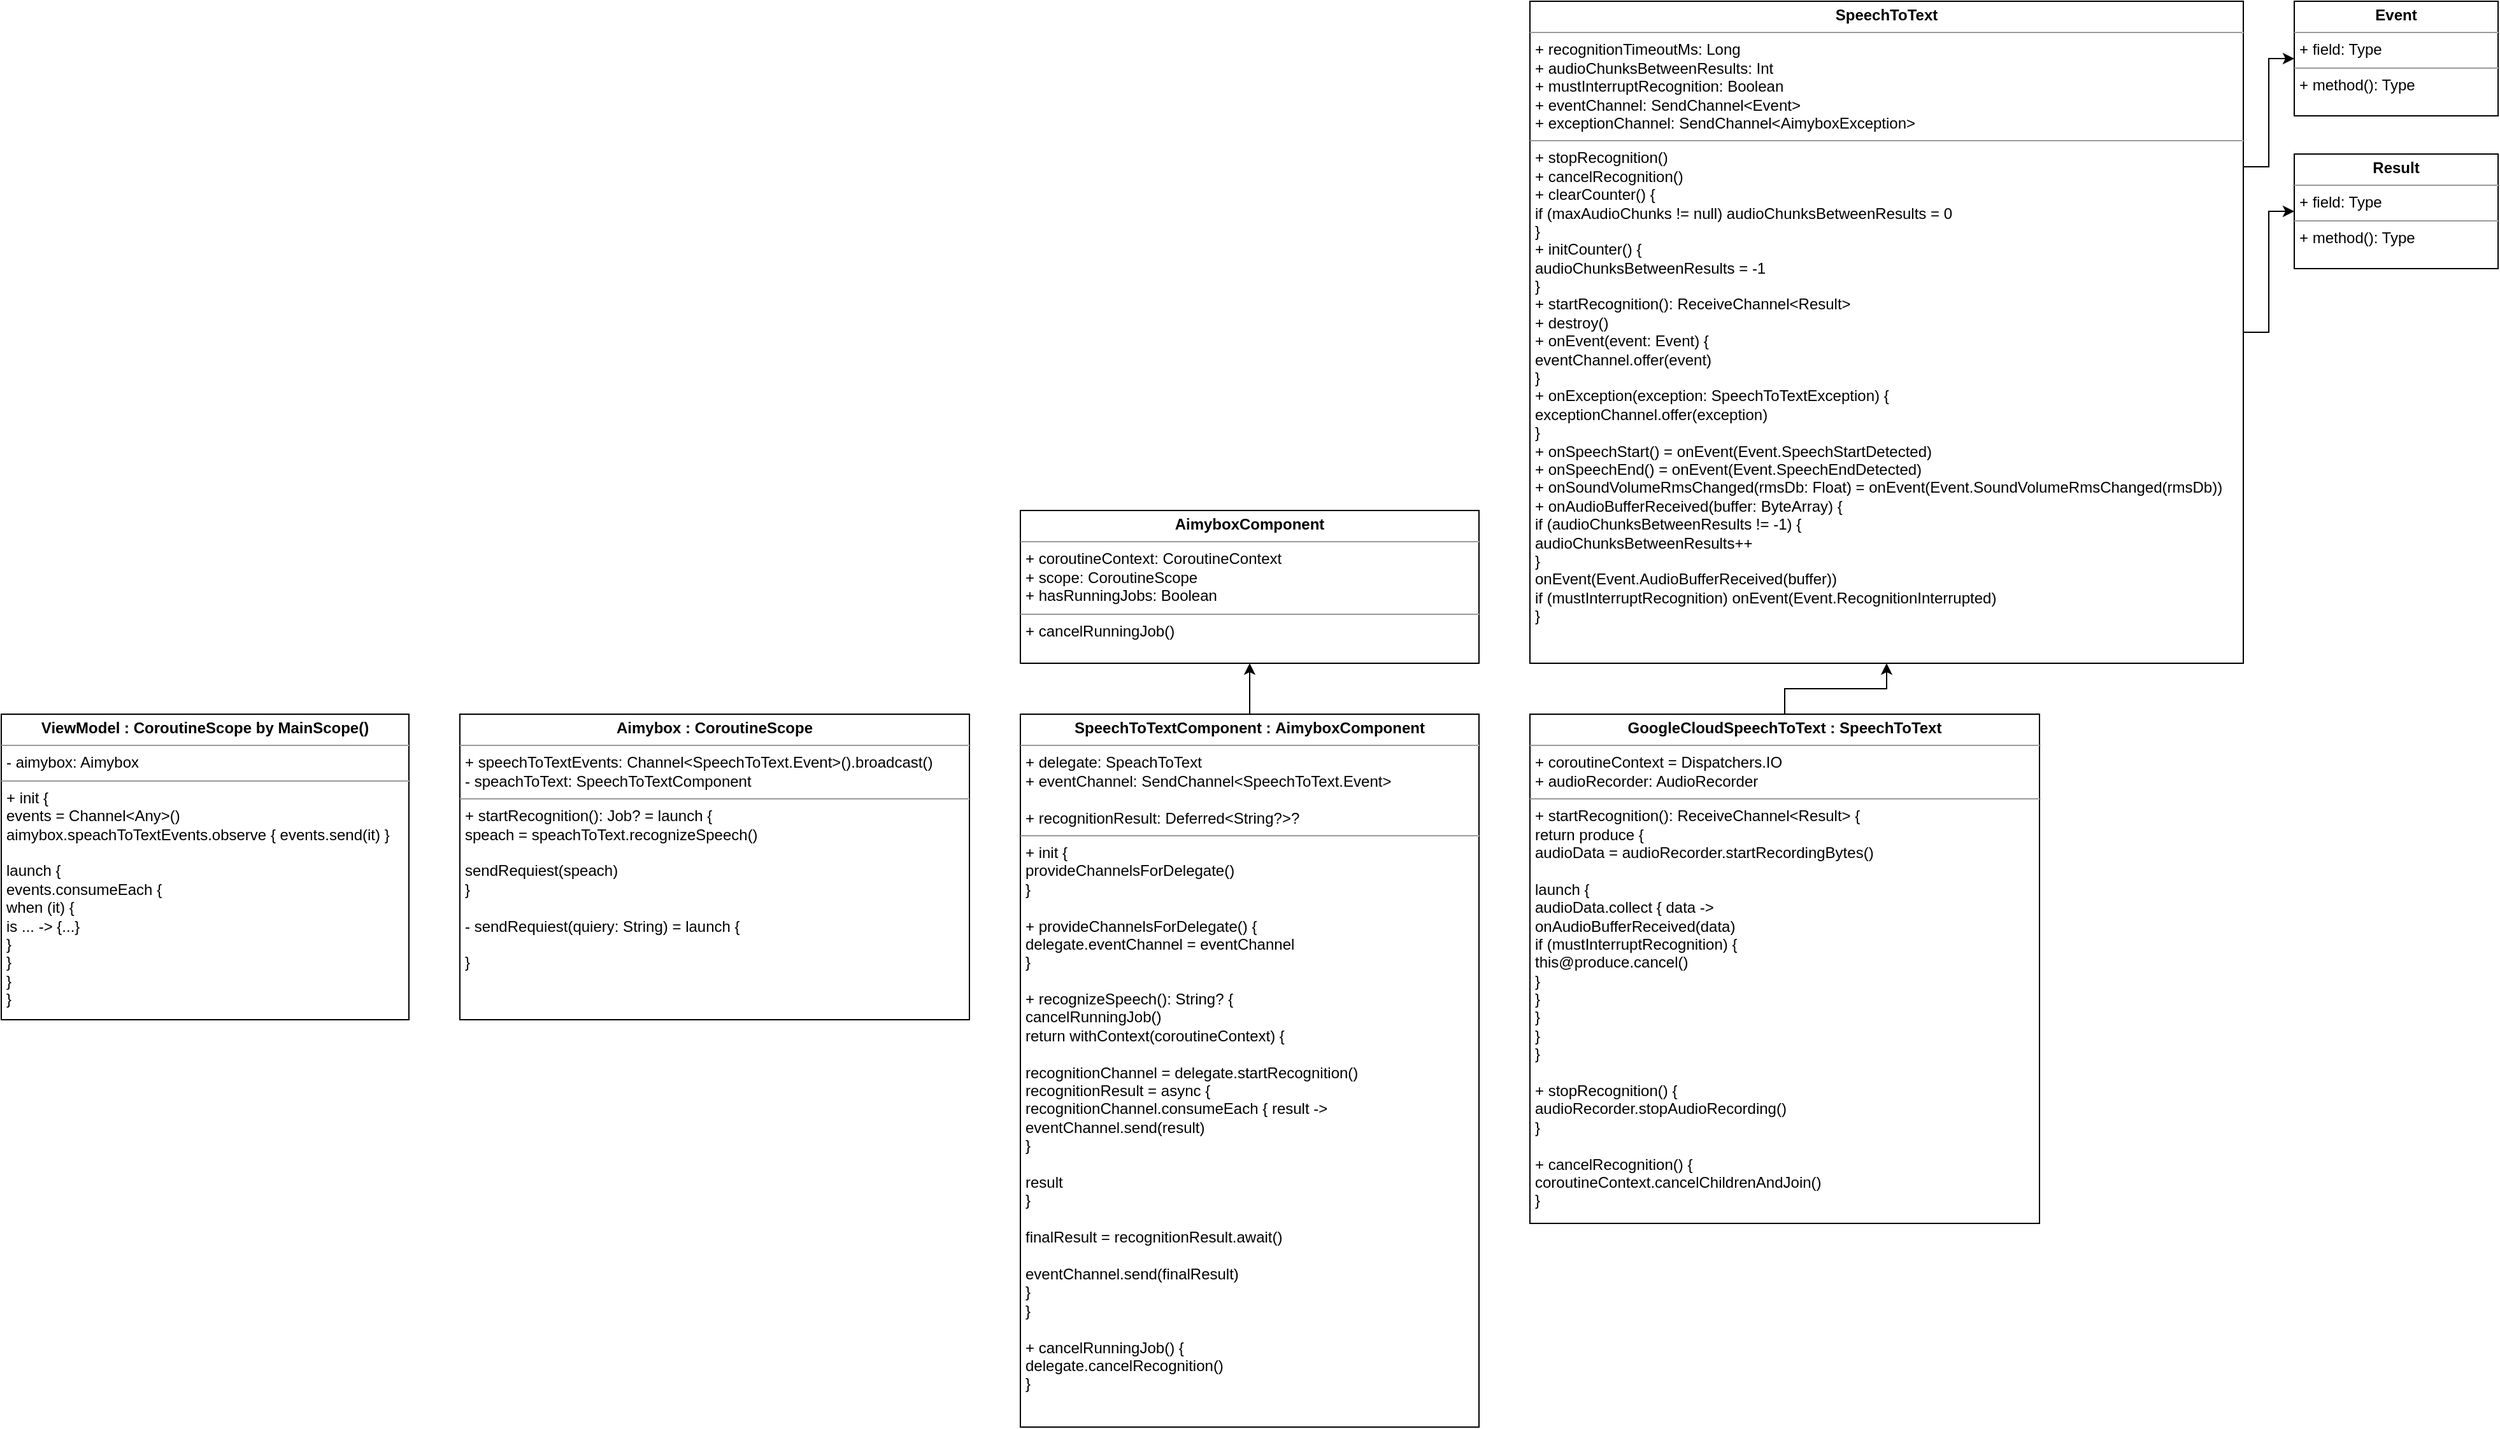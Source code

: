 <mxfile version="20.5.1" type="github">
  <diagram id="F1lN27uhS2r_S0fGPY-L" name="Страница 1">
    <mxGraphModel dx="1183" dy="1977" grid="1" gridSize="10" guides="1" tooltips="1" connect="1" arrows="1" fold="1" page="1" pageScale="1" pageWidth="827" pageHeight="1169" math="0" shadow="0">
      <root>
        <mxCell id="0" />
        <mxCell id="1" parent="0" />
        <mxCell id="0ivPAX2kRAWEqdriSfRk-1" value="&lt;p style=&quot;margin:0px;margin-top:4px;text-align:center;&quot;&gt;&lt;b&gt;ViewModel :&amp;nbsp;&lt;/b&gt;&lt;b style=&quot;background-color: initial;&quot;&gt;CoroutineScope by MainScope()&lt;/b&gt;&lt;/p&gt;&lt;hr size=&quot;1&quot;&gt;&lt;p style=&quot;margin:0px;margin-left:4px;&quot;&gt;-&amp;nbsp;aimybox: Aimybox&lt;/p&gt;&lt;hr size=&quot;1&quot;&gt;&lt;p style=&quot;margin:0px;margin-left:4px;&quot;&gt;+ init {&lt;/p&gt;&lt;p style=&quot;margin:0px;margin-left:4px;&quot;&gt;events = Channel&amp;lt;Any&amp;gt;()&lt;/p&gt;&lt;p style=&quot;margin:0px;margin-left:4px;&quot;&gt;aimybox.speachToTextEvents.observe { events.send(it) }&lt;br&gt;&lt;/p&gt;&lt;p style=&quot;margin:0px;margin-left:4px;&quot;&gt;&lt;br&gt;&lt;/p&gt;&lt;p style=&quot;margin:0px;margin-left:4px;&quot;&gt;launch {&lt;/p&gt;&lt;p style=&quot;margin:0px;margin-left:4px;&quot;&gt;events.consumeEach {&lt;/p&gt;&lt;p style=&quot;margin:0px;margin-left:4px;&quot;&gt;when (it) {&lt;/p&gt;&lt;p style=&quot;margin:0px;margin-left:4px;&quot;&gt;is ... -&amp;gt; {...}&lt;/p&gt;&lt;p style=&quot;margin:0px;margin-left:4px;&quot;&gt;}&lt;/p&gt;&lt;p style=&quot;margin:0px;margin-left:4px;&quot;&gt;}&lt;/p&gt;&lt;p style=&quot;margin:0px;margin-left:4px;&quot;&gt;}&lt;/p&gt;&lt;p style=&quot;margin:0px;margin-left:4px;&quot;&gt;}&lt;/p&gt;" style="verticalAlign=top;align=left;overflow=fill;fontSize=12;fontFamily=Helvetica;html=1;" vertex="1" parent="1">
          <mxGeometry x="160" y="80" width="320" height="240" as="geometry" />
        </mxCell>
        <mxCell id="0ivPAX2kRAWEqdriSfRk-2" value="&lt;p style=&quot;margin:0px;margin-top:4px;text-align:center;&quot;&gt;&lt;b&gt;Aimybox&amp;nbsp;&lt;/b&gt;&lt;b style=&quot;background-color: initial;&quot;&gt;: CoroutineScope&lt;/b&gt;&lt;/p&gt;&lt;hr size=&quot;1&quot;&gt;&lt;p style=&quot;margin:0px;margin-left:4px;&quot;&gt;+&amp;nbsp;speechToTextEvents: Channel&amp;lt;SpeechToText.Event&amp;gt;().broadcast()&lt;/p&gt;&lt;p style=&quot;margin:0px;margin-left:4px;&quot;&gt;- speachToText: SpeechToTextComponent&lt;/p&gt;&lt;hr size=&quot;1&quot;&gt;&lt;p style=&quot;margin:0px;margin-left:4px;&quot;&gt;+ startRecognition(): Job? =&amp;nbsp;&lt;span style=&quot;background-color: initial;&quot;&gt;launch {&lt;/span&gt;&lt;/p&gt;&lt;p style=&quot;margin:0px;margin-left:4px;&quot;&gt;speach =&amp;nbsp;speachToText.recognizeSpeech()&lt;/p&gt;&lt;p style=&quot;margin:0px;margin-left:4px;&quot;&gt;&lt;br&gt;&lt;/p&gt;&lt;p style=&quot;margin:0px;margin-left:4px;&quot;&gt;sendRequiest(speach)&lt;/p&gt;&lt;p style=&quot;margin:0px;margin-left:4px;&quot;&gt;}&lt;/p&gt;&lt;p style=&quot;margin:0px;margin-left:4px;&quot;&gt;&lt;br&gt;&lt;/p&gt;&lt;p style=&quot;margin:0px;margin-left:4px;&quot;&gt;- sendRequiest(quiery: String) = launch {&lt;/p&gt;&lt;p style=&quot;margin:0px;margin-left:4px;&quot;&gt;&lt;br&gt;&lt;/p&gt;&lt;p style=&quot;margin:0px;margin-left:4px;&quot;&gt;}&lt;/p&gt;" style="verticalAlign=top;align=left;overflow=fill;fontSize=12;fontFamily=Helvetica;html=1;" vertex="1" parent="1">
          <mxGeometry x="520" y="80" width="400" height="240" as="geometry" />
        </mxCell>
        <mxCell id="0ivPAX2kRAWEqdriSfRk-5" value="" style="edgeStyle=orthogonalEdgeStyle;rounded=0;orthogonalLoop=1;jettySize=auto;html=1;" edge="1" parent="1" source="0ivPAX2kRAWEqdriSfRk-3" target="0ivPAX2kRAWEqdriSfRk-4">
          <mxGeometry relative="1" as="geometry" />
        </mxCell>
        <mxCell id="0ivPAX2kRAWEqdriSfRk-3" value="&lt;p style=&quot;margin:0px;margin-top:4px;text-align:center;&quot;&gt;&lt;b&gt;SpeechToTextComponent :&amp;nbsp;&lt;/b&gt;&lt;b style=&quot;background-color: initial;&quot;&gt;AimyboxComponent&lt;/b&gt;&lt;/p&gt;&lt;hr size=&quot;1&quot;&gt;&lt;p style=&quot;margin:0px;margin-left:4px;&quot;&gt;+ delegate: SpeachToText&lt;/p&gt;&lt;p style=&quot;margin:0px;margin-left:4px;&quot;&gt;+&amp;nbsp;eventChannel: SendChannel&amp;lt;SpeechToText.Event&amp;gt;&lt;/p&gt;&lt;p style=&quot;margin:0px;margin-left:4px;&quot;&gt;&lt;br&gt;&lt;/p&gt;&lt;p style=&quot;margin:0px;margin-left:4px;&quot;&gt;+&amp;nbsp;recognitionResult:&amp;nbsp;Deferred&amp;lt;String?&amp;gt;?&lt;/p&gt;&lt;hr size=&quot;1&quot;&gt;&lt;p style=&quot;margin:0px;margin-left:4px;&quot;&gt;+ init {&lt;/p&gt;&lt;p style=&quot;margin:0px;margin-left:4px;&quot;&gt;provideChannelsForDelegate()&lt;br&gt;&lt;/p&gt;&lt;p style=&quot;margin:0px;margin-left:4px;&quot;&gt;}&lt;/p&gt;&lt;p style=&quot;margin:0px;margin-left:4px;&quot;&gt;&lt;br&gt;&lt;/p&gt;&lt;p style=&quot;margin:0px;margin-left:4px;&quot;&gt;+&amp;nbsp;provideChannelsForDelegate() {&lt;/p&gt;&lt;p style=&quot;margin:0px;margin-left:4px;&quot;&gt;delegate.eventChannel = eventChannel&lt;br&gt;&lt;/p&gt;&lt;p style=&quot;margin:0px;margin-left:4px;&quot;&gt;}&lt;/p&gt;&lt;p style=&quot;margin:0px;margin-left:4px;&quot;&gt;&lt;br&gt;&lt;/p&gt;&lt;p style=&quot;margin:0px;margin-left:4px;&quot;&gt;+&amp;nbsp;recognizeSpeech(): String? {&lt;/p&gt;&lt;p style=&quot;margin:0px;margin-left:4px;&quot;&gt;cancelRunningJob()&lt;br&gt;&lt;/p&gt;&lt;p style=&quot;margin:0px;margin-left:4px;&quot;&gt;return withContext(coroutineContext) {&lt;br&gt;&lt;/p&gt;&lt;p style=&quot;margin:0px;margin-left:4px;&quot;&gt;&lt;br&gt;&lt;/p&gt;&lt;p style=&quot;margin:0px;margin-left:4px;&quot;&gt;recognitionChannel = delegate.startRecognition()&lt;br&gt;&lt;/p&gt;&lt;p style=&quot;margin:0px;margin-left:4px;&quot;&gt;recognitionResult = async {&lt;/p&gt;&lt;p style=&quot;margin:0px;margin-left:4px;&quot;&gt;recognitionChannel.consumeEach { result -&amp;gt;&lt;br&gt;&lt;/p&gt;&lt;p style=&quot;margin:0px;margin-left:4px;&quot;&gt;eventChannel.send(result)&lt;/p&gt;&lt;p style=&quot;margin:0px;margin-left:4px;&quot;&gt;}&lt;/p&gt;&lt;p style=&quot;margin:0px;margin-left:4px;&quot;&gt;&lt;br&gt;&lt;/p&gt;&lt;p style=&quot;margin:0px;margin-left:4px;&quot;&gt;result&lt;/p&gt;&lt;p style=&quot;margin:0px;margin-left:4px;&quot;&gt;}&lt;/p&gt;&lt;p style=&quot;margin:0px;margin-left:4px;&quot;&gt;&lt;br&gt;&lt;/p&gt;&lt;p style=&quot;margin:0px;margin-left:4px;&quot;&gt;finalResult =&amp;nbsp;recognitionResult.await()&lt;/p&gt;&lt;p style=&quot;margin:0px;margin-left:4px;&quot;&gt;&lt;br&gt;&lt;/p&gt;&lt;p style=&quot;margin:0px;margin-left:4px;&quot;&gt;eventChannel.send(finalResult)&lt;/p&gt;&lt;p style=&quot;margin:0px;margin-left:4px;&quot;&gt;}&lt;/p&gt;&lt;p style=&quot;margin:0px;margin-left:4px;&quot;&gt;}&lt;/p&gt;&lt;p style=&quot;margin:0px;margin-left:4px;&quot;&gt;&lt;br&gt;&lt;/p&gt;&lt;p style=&quot;margin:0px;margin-left:4px;&quot;&gt;+&amp;nbsp;cancelRunningJob() {&lt;/p&gt;&lt;p style=&quot;margin:0px;margin-left:4px;&quot;&gt;delegate.cancelRecognition()&lt;/p&gt;&lt;p style=&quot;margin:0px;margin-left:4px;&quot;&gt;}&lt;/p&gt;" style="verticalAlign=top;align=left;overflow=fill;fontSize=12;fontFamily=Helvetica;html=1;" vertex="1" parent="1">
          <mxGeometry x="960" y="80" width="360" height="560" as="geometry" />
        </mxCell>
        <mxCell id="0ivPAX2kRAWEqdriSfRk-4" value="&lt;p style=&quot;margin:0px;margin-top:4px;text-align:center;&quot;&gt;&lt;b&gt;AimyboxComponent&lt;/b&gt;&lt;br&gt;&lt;/p&gt;&lt;hr size=&quot;1&quot;&gt;&lt;p style=&quot;margin:0px;margin-left:4px;&quot;&gt;+ coroutineContext:&amp;nbsp;CoroutineContext&lt;/p&gt;&lt;p style=&quot;margin:0px;margin-left:4px;&quot;&gt;+&amp;nbsp;scope: CoroutineScope&lt;/p&gt;&lt;p style=&quot;margin:0px;margin-left:4px;&quot;&gt;+&amp;nbsp;hasRunningJobs: Boolean&lt;/p&gt;&lt;hr size=&quot;1&quot;&gt;&lt;p style=&quot;margin:0px;margin-left:4px;&quot;&gt;+ cancelRunningJob()&lt;/p&gt;" style="verticalAlign=top;align=left;overflow=fill;fontSize=12;fontFamily=Helvetica;html=1;" vertex="1" parent="1">
          <mxGeometry x="960" y="-80" width="360" height="120" as="geometry" />
        </mxCell>
        <mxCell id="0ivPAX2kRAWEqdriSfRk-14" value="" style="edgeStyle=orthogonalEdgeStyle;rounded=0;orthogonalLoop=1;jettySize=auto;html=1;" edge="1" parent="1" source="0ivPAX2kRAWEqdriSfRk-7" target="0ivPAX2kRAWEqdriSfRk-8">
          <mxGeometry relative="1" as="geometry" />
        </mxCell>
        <mxCell id="0ivPAX2kRAWEqdriSfRk-7" value="&lt;p style=&quot;margin:0px;margin-top:4px;text-align:center;&quot;&gt;&lt;b&gt;GoogleCloudSpeechToText :&amp;nbsp;&lt;/b&gt;&lt;b style=&quot;background-color: initial;&quot;&gt;SpeechToText&lt;/b&gt;&lt;/p&gt;&lt;hr size=&quot;1&quot;&gt;&lt;p style=&quot;margin:0px;margin-left:4px;&quot;&gt;+ coroutineContext = Dispatchers.IO&lt;/p&gt;&lt;p style=&quot;margin:0px;margin-left:4px;&quot;&gt;+&amp;nbsp;audioRecorder: AudioRecorder&lt;/p&gt;&lt;hr size=&quot;1&quot;&gt;&lt;p style=&quot;margin:0px;margin-left:4px;&quot;&gt;+ startRecognition(): ReceiveChannel&amp;lt;Result&amp;gt; {&lt;/p&gt;&lt;p style=&quot;margin:0px;margin-left:4px;&quot;&gt;return&amp;nbsp;produce {&lt;/p&gt;&lt;p style=&quot;margin:0px;margin-left:4px;&quot;&gt;audioData = audioRecorder.startRecordingBytes()&lt;br&gt;&lt;/p&gt;&lt;p style=&quot;margin:0px;margin-left:4px;&quot;&gt;&lt;br&gt;&lt;/p&gt;&lt;p style=&quot;margin:0px;margin-left:4px;&quot;&gt;launch {&lt;/p&gt;&lt;p style=&quot;margin:0px;margin-left:4px;&quot;&gt;audioData.collect { data -&amp;gt;&lt;br&gt;&lt;/p&gt;&lt;p style=&quot;margin:0px;margin-left:4px;&quot;&gt;onAudioBufferReceived(data)&lt;br&gt;&lt;/p&gt;&lt;p style=&quot;margin:0px;margin-left:4px;&quot;&gt;if (mustInterruptRecognition) {&lt;br&gt;&lt;/p&gt;&lt;p style=&quot;margin:0px;margin-left:4px;&quot;&gt;this@produce.cancel()&lt;br&gt;&lt;/p&gt;&lt;p style=&quot;margin:0px;margin-left:4px;&quot;&gt;}&lt;/p&gt;&lt;p style=&quot;margin:0px;margin-left:4px;&quot;&gt;}&lt;/p&gt;&lt;p style=&quot;margin:0px;margin-left:4px;&quot;&gt;}&lt;/p&gt;&lt;p style=&quot;margin:0px;margin-left:4px;&quot;&gt;}&lt;/p&gt;&lt;p style=&quot;margin:0px;margin-left:4px;&quot;&gt;}&lt;/p&gt;&lt;p style=&quot;margin:0px;margin-left:4px;&quot;&gt;&lt;br&gt;&lt;/p&gt;&lt;p style=&quot;margin:0px;margin-left:4px;&quot;&gt;+&amp;nbsp;stopRecognition() {&lt;/p&gt;&lt;p style=&quot;margin:0px;margin-left:4px;&quot;&gt;audioRecorder.stopAudioRecording()&lt;br&gt;&lt;/p&gt;&lt;p style=&quot;margin:0px;margin-left:4px;&quot;&gt;}&lt;/p&gt;&lt;p style=&quot;margin:0px;margin-left:4px;&quot;&gt;&lt;br&gt;&lt;/p&gt;&lt;p style=&quot;margin:0px;margin-left:4px;&quot;&gt;+&amp;nbsp;cancelRecognition() {&lt;/p&gt;&lt;p style=&quot;margin:0px;margin-left:4px;&quot;&gt;coroutineContext.cancelChildrenAndJoin()&lt;br&gt;&lt;/p&gt;&lt;p style=&quot;margin:0px;margin-left:4px;&quot;&gt;}&lt;/p&gt;" style="verticalAlign=top;align=left;overflow=fill;fontSize=12;fontFamily=Helvetica;html=1;" vertex="1" parent="1">
          <mxGeometry x="1360" y="80" width="400" height="400" as="geometry" />
        </mxCell>
        <mxCell id="0ivPAX2kRAWEqdriSfRk-10" style="edgeStyle=orthogonalEdgeStyle;rounded=0;orthogonalLoop=1;jettySize=auto;html=1;exitX=1;exitY=0.25;exitDx=0;exitDy=0;entryX=0;entryY=0.5;entryDx=0;entryDy=0;" edge="1" parent="1" source="0ivPAX2kRAWEqdriSfRk-8" target="0ivPAX2kRAWEqdriSfRk-9">
          <mxGeometry relative="1" as="geometry" />
        </mxCell>
        <mxCell id="0ivPAX2kRAWEqdriSfRk-12" style="edgeStyle=orthogonalEdgeStyle;rounded=0;orthogonalLoop=1;jettySize=auto;html=1;exitX=1;exitY=0.5;exitDx=0;exitDy=0;entryX=0;entryY=0.5;entryDx=0;entryDy=0;" edge="1" parent="1" source="0ivPAX2kRAWEqdriSfRk-8" target="0ivPAX2kRAWEqdriSfRk-11">
          <mxGeometry relative="1" as="geometry" />
        </mxCell>
        <mxCell id="0ivPAX2kRAWEqdriSfRk-8" value="&lt;p style=&quot;margin:0px;margin-top:4px;text-align:center;&quot;&gt;&lt;b&gt;SpeechToText&lt;/b&gt;&lt;br&gt;&lt;/p&gt;&lt;hr size=&quot;1&quot;&gt;&lt;p style=&quot;margin:0px;margin-left:4px;&quot;&gt;+ recognitionTimeoutMs: Long&lt;/p&gt;&lt;p style=&quot;margin:0px;margin-left:4px;&quot;&gt;+&amp;nbsp;audioChunksBetweenResults: Int&lt;/p&gt;&lt;p style=&quot;margin:0px;margin-left:4px;&quot;&gt;+&amp;nbsp;mustInterruptRecognition: Boolean&lt;/p&gt;&lt;p style=&quot;margin:0px;margin-left:4px;&quot;&gt;+&amp;nbsp;eventChannel: SendChannel&amp;lt;Event&amp;gt;&lt;/p&gt;&lt;p style=&quot;margin:0px;margin-left:4px;&quot;&gt;+&amp;nbsp;exceptionChannel: SendChannel&amp;lt;AimyboxException&amp;gt;&lt;/p&gt;&lt;hr size=&quot;1&quot;&gt;&lt;p style=&quot;margin:0px;margin-left:4px;&quot;&gt;+ stopRecognition()&lt;/p&gt;&lt;p style=&quot;margin:0px;margin-left:4px;&quot;&gt;+&amp;nbsp;cancelRecognition()&lt;/p&gt;&lt;p style=&quot;margin:0px;margin-left:4px;&quot;&gt;+&amp;nbsp;clearCounter() {&lt;/p&gt;&lt;p style=&quot;margin:0px;margin-left:4px;&quot;&gt;if (maxAudioChunks != null)&amp;nbsp;audioChunksBetweenResults = 0&lt;br&gt;&lt;/p&gt;&lt;p style=&quot;margin:0px;margin-left:4px;&quot;&gt;}&lt;/p&gt;&lt;p style=&quot;margin:0px;margin-left:4px;&quot;&gt;+&amp;nbsp;initCounter() {&lt;/p&gt;&lt;p style=&quot;margin:0px;margin-left:4px;&quot;&gt;audioChunksBetweenResults = -1&lt;br&gt;&lt;/p&gt;&lt;p style=&quot;margin:0px;margin-left:4px;&quot;&gt;}&lt;/p&gt;&lt;p style=&quot;margin:0px;margin-left:4px;&quot;&gt;+&amp;nbsp;startRecognition(): ReceiveChannel&amp;lt;Result&amp;gt;&lt;/p&gt;&lt;p style=&quot;margin:0px;margin-left:4px;&quot;&gt;+&amp;nbsp;destroy()&lt;/p&gt;&lt;p style=&quot;margin:0px;margin-left:4px;&quot;&gt;+&amp;nbsp;onEvent(event: Event) {&lt;/p&gt;&lt;p style=&quot;margin:0px;margin-left:4px;&quot;&gt;eventChannel.offer(event)&lt;br&gt;&lt;/p&gt;&lt;p style=&quot;margin:0px;margin-left:4px;&quot;&gt;}&lt;/p&gt;&lt;p style=&quot;margin:0px;margin-left:4px;&quot;&gt;+&amp;nbsp;onException(exception: SpeechToTextException) {&lt;/p&gt;&lt;p style=&quot;margin:0px;margin-left:4px;&quot;&gt;exceptionChannel.offer(exception)&lt;br&gt;&lt;/p&gt;&lt;p style=&quot;margin:0px;margin-left:4px;&quot;&gt;}&lt;/p&gt;&lt;p style=&quot;margin:0px;margin-left:4px;&quot;&gt;+&amp;nbsp;onSpeechStart() = onEvent(Event.SpeechStartDetected)&lt;/p&gt;&lt;p style=&quot;margin:0px;margin-left:4px;&quot;&gt;+&amp;nbsp;onSpeechEnd() = onEvent(Event.SpeechEndDetected)&lt;/p&gt;&lt;p style=&quot;margin:0px;margin-left:4px;&quot;&gt;+&amp;nbsp;onSoundVolumeRmsChanged(rmsDb: Float) =&amp;nbsp;onEvent(Event.SoundVolumeRmsChanged(rmsDb))&lt;/p&gt;&lt;p style=&quot;margin:0px;margin-left:4px;&quot;&gt;+&amp;nbsp;onAudioBufferReceived(buffer: ByteArray) {&lt;/p&gt;&lt;p style=&quot;margin:0px;margin-left:4px;&quot;&gt;if (audioChunksBetweenResults != -1) {&lt;br&gt;&lt;/p&gt;&lt;p style=&quot;margin:0px;margin-left:4px;&quot;&gt;audioChunksBetweenResults++&lt;br&gt;&lt;/p&gt;&lt;p style=&quot;margin:0px;margin-left:4px;&quot;&gt;}&lt;/p&gt;&lt;p style=&quot;margin:0px;margin-left:4px;&quot;&gt;onEvent(Event.AudioBufferReceived(buffer))&lt;br&gt;&lt;/p&gt;&lt;p style=&quot;margin:0px;margin-left:4px;&quot;&gt;if (mustInterruptRecognition) onEvent(Event.RecognitionInterrupted)&lt;br&gt;&lt;/p&gt;&lt;p style=&quot;margin:0px;margin-left:4px;&quot;&gt;}&lt;/p&gt;" style="verticalAlign=top;align=left;overflow=fill;fontSize=12;fontFamily=Helvetica;html=1;" vertex="1" parent="1">
          <mxGeometry x="1360" y="-480" width="560" height="520" as="geometry" />
        </mxCell>
        <mxCell id="0ivPAX2kRAWEqdriSfRk-9" value="&lt;p style=&quot;margin:0px;margin-top:4px;text-align:center;&quot;&gt;&lt;b&gt;Event&lt;/b&gt;&lt;/p&gt;&lt;hr size=&quot;1&quot;&gt;&lt;p style=&quot;margin:0px;margin-left:4px;&quot;&gt;+ field: Type&lt;/p&gt;&lt;hr size=&quot;1&quot;&gt;&lt;p style=&quot;margin:0px;margin-left:4px;&quot;&gt;+ method(): Type&lt;/p&gt;" style="verticalAlign=top;align=left;overflow=fill;fontSize=12;fontFamily=Helvetica;html=1;" vertex="1" parent="1">
          <mxGeometry x="1960" y="-480" width="160" height="90" as="geometry" />
        </mxCell>
        <mxCell id="0ivPAX2kRAWEqdriSfRk-11" value="&lt;p style=&quot;margin:0px;margin-top:4px;text-align:center;&quot;&gt;&lt;b&gt;Result&lt;/b&gt;&lt;br&gt;&lt;/p&gt;&lt;hr size=&quot;1&quot;&gt;&lt;p style=&quot;margin:0px;margin-left:4px;&quot;&gt;+ field: Type&lt;/p&gt;&lt;hr size=&quot;1&quot;&gt;&lt;p style=&quot;margin:0px;margin-left:4px;&quot;&gt;+ method(): Type&lt;/p&gt;" style="verticalAlign=top;align=left;overflow=fill;fontSize=12;fontFamily=Helvetica;html=1;" vertex="1" parent="1">
          <mxGeometry x="1960" y="-360" width="160" height="90" as="geometry" />
        </mxCell>
      </root>
    </mxGraphModel>
  </diagram>
</mxfile>
